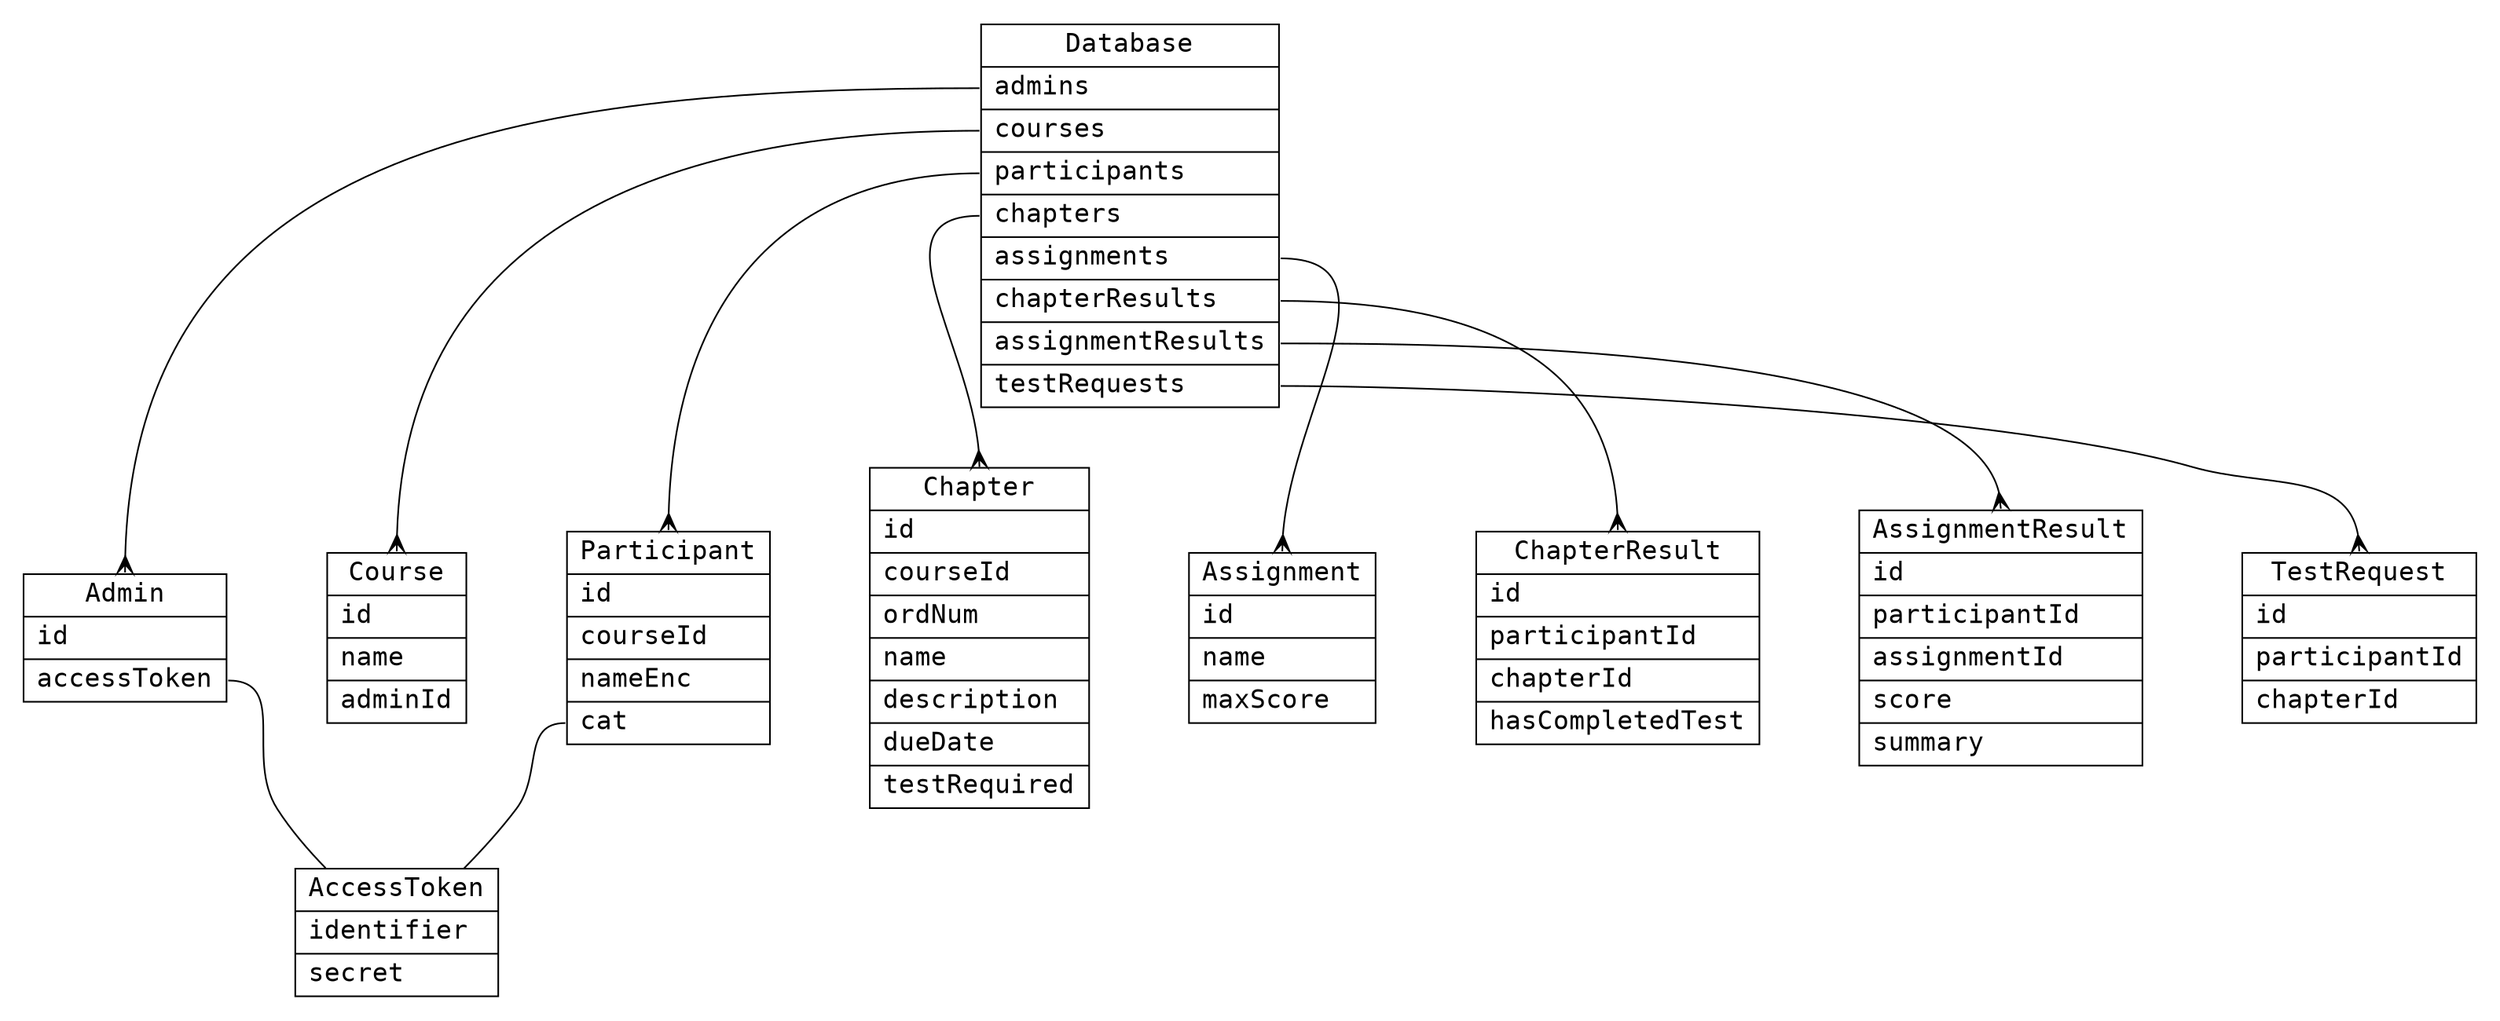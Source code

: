 digraph G {
    graph [pad=".2",nodesep=".85",ranksep=".5"]
    fontname="monospace"
	fontsize=16

	node [
    	fontname="monospace"
		fontsize=16
		shape="record"
	]

	edge [
    	fontname="monospace"
		fontsize=16
	]



	Database [
		label="{\N
		|<admins> admins\l
		|<courses> courses\l
		|<participants> participants\l
		|<chapters> chapters\l
		|<assignments> assignments\l
		|<chapterResults> chapterResults\l
		|<assignmentResults> assignmentResults\l
		|<testRequests> testRequests\l
		}"
	]

	Admin [
		label="{\N
		|<id> id\l
		|<accessToken> accessToken\l
		}"
	]
	
	Course [
		label="{\N
		|<id> id\l
		|name\l
		|<adminId> adminId\l
		}"
	]

	Participant [
		label="{\N
		|<id> id\l
		|<courseId> courseId\l
		|nameEnc\l
		|<cat> cat\l
		}"
	]

	Chapter [
		label="{\N
		|<id> id\l
		|<courseId> courseId\l
		|ordNum\l
		|name\l
		|description\l
		|dueDate\l
		|testRequired\l
		}"
	]

	Assignment [
		label="{\N
		|<id> id\l
		|name\l
		|maxScore\l
		}"
	]

	ChapterResult [
		label="{\N
		|<id> id\l
		|<participantId> participantId\l
		|<chapterId> chapterId\l
		|hasCompletedTest\l
		}"
	]

	AssignmentResult [
		label="{\N
		|<id> id\l
		|<participantId> participantId\l
		|<assignmentId> assignmentId\l
		|score\l
		|summary\l
		}"
	]

	TestRequest [
		label="{\N
		|<id> id\l
		|<participantId> participantId\l
		|<chapterId> chapterId\l
		}"
	]

	AccessToken [
		label="{\N
		|identifier\l
		|secret\l
		}"
	]



	Database:admins -> Admin:n [arrowhead="crow"]
	Database:courses -> Course:n [arrowhead="crow"]
	Database:participants -> Participant:n [arrowhead="crow"]
	Database:chapters -> Chapter:n [arrowhead="crow"]
	Database:assignments -> Assignment:n [arrowhead="crow"]
	Database:chapterResults -> ChapterResult:n [arrowhead="crow"]
	Database:assignmentResults -> AssignmentResult:n [arrowhead="crow"]
	Database:testRequests -> TestRequest:n [arrowhead="crow"]

	Admin:accessToken -> AccessToken [arrowhead="none"]
	Participant:cat -> AccessToken [arrowhead="none"]
}
